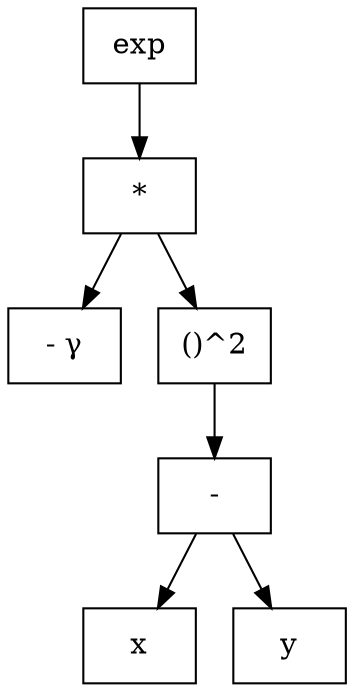 digraph g {
node [shape=rectangle];
n[label = "exp"];
n0[label = "*"];
n00[label = "- &gamma;"];
n0 -> n00;
n01[label = "()^2"];
n010[label = "-"];
n0100[label = "x"];
n0101[label = "y"];
n01 -> n010;
n010 -> n0100;
n010 -> n0101
n0 -> n01;
n -> n0;
}